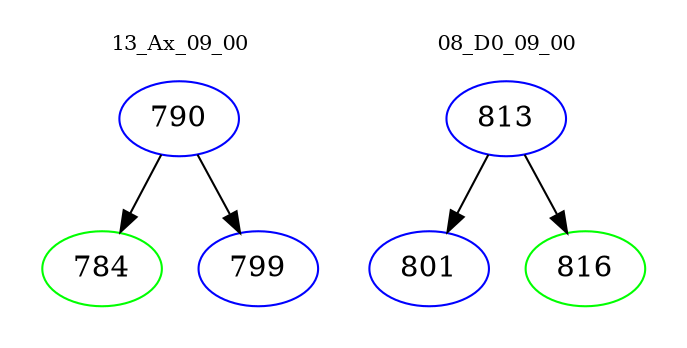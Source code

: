 digraph{
subgraph cluster_0 {
color = white
label = "13_Ax_09_00";
fontsize=10;
T0_790 [label="790", color="blue"]
T0_790 -> T0_784 [color="black"]
T0_784 [label="784", color="green"]
T0_790 -> T0_799 [color="black"]
T0_799 [label="799", color="blue"]
}
subgraph cluster_1 {
color = white
label = "08_D0_09_00";
fontsize=10;
T1_813 [label="813", color="blue"]
T1_813 -> T1_801 [color="black"]
T1_801 [label="801", color="blue"]
T1_813 -> T1_816 [color="black"]
T1_816 [label="816", color="green"]
}
}
